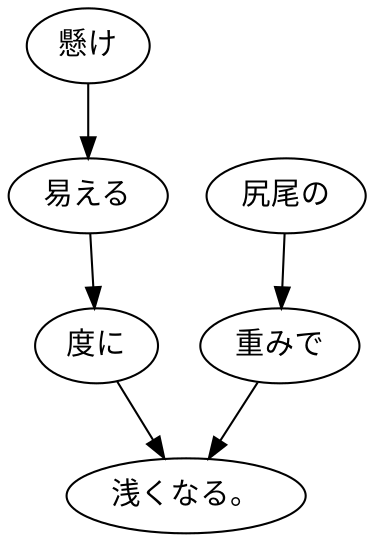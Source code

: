 digraph graph3341 {
	node0 [label="懸け"];
	node1 [label="易える"];
	node2 [label="度に"];
	node3 [label="尻尾の"];
	node4 [label="重みで"];
	node5 [label="浅くなる。"];
	node0 -> node1;
	node1 -> node2;
	node2 -> node5;
	node3 -> node4;
	node4 -> node5;
}
